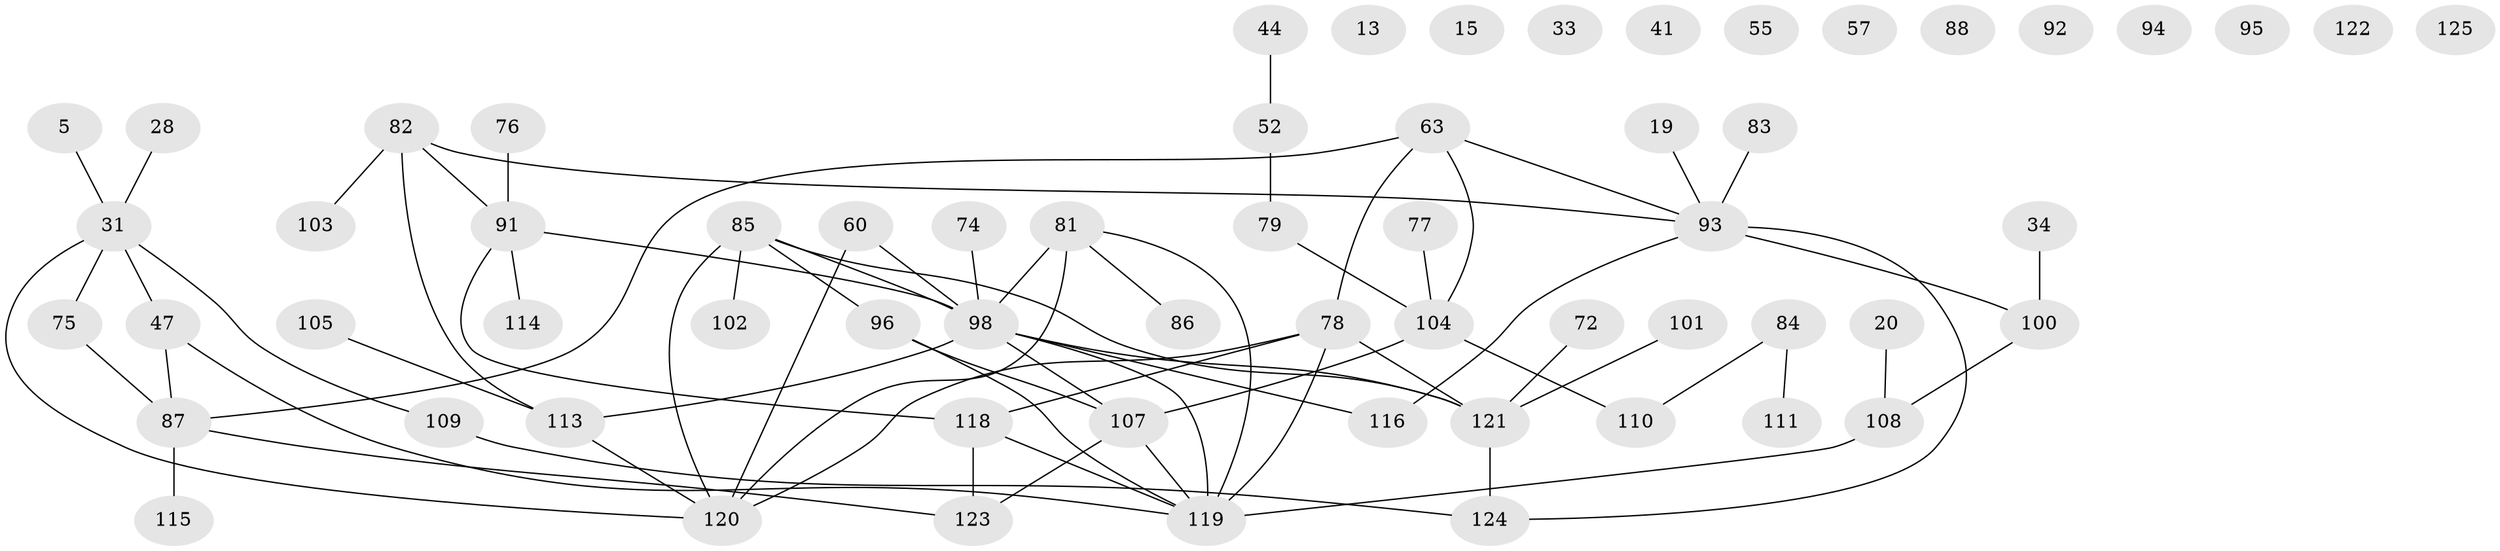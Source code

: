 // original degree distribution, {5: 0.064, 6: 0.024, 3: 0.24, 1: 0.224, 2: 0.224, 4: 0.128, 0: 0.096}
// Generated by graph-tools (version 1.1) at 2025/39/03/09/25 04:39:40]
// undirected, 62 vertices, 73 edges
graph export_dot {
graph [start="1"]
  node [color=gray90,style=filled];
  5;
  13;
  15;
  19;
  20;
  28;
  31 [super="+22"];
  33;
  34;
  41;
  44;
  47 [super="+8"];
  52;
  55;
  57;
  60;
  63 [super="+56"];
  72;
  74;
  75 [super="+58"];
  76;
  77;
  78 [super="+27+39+10+70"];
  79;
  81 [super="+42"];
  82;
  83;
  84;
  85 [super="+43+69+68"];
  86;
  87 [super="+29+62+67+7+14"];
  88;
  91 [super="+50"];
  92;
  93 [super="+89"];
  94;
  95;
  96;
  98 [super="+3+97"];
  100 [super="+64"];
  101;
  102;
  103;
  104 [super="+1+65+46+18"];
  105;
  107 [super="+38+80"];
  108;
  109;
  110;
  111;
  113;
  114;
  115;
  116 [super="+45"];
  118 [super="+32"];
  119 [super="+106+71+90"];
  120 [super="+30+54+12+117"];
  121 [super="+35+112+99"];
  122;
  123 [super="+11"];
  124;
  125;
  5 -- 31;
  19 -- 93;
  20 -- 108;
  28 -- 31;
  31 -- 47 [weight=2];
  31 -- 109;
  31 -- 75 [weight=2];
  31 -- 120;
  34 -- 100;
  44 -- 52;
  47 -- 87;
  47 -- 119;
  52 -- 79;
  60 -- 98;
  60 -- 120;
  63 -- 78;
  63 -- 104;
  63 -- 93;
  63 -- 87;
  72 -- 121;
  74 -- 98;
  75 -- 87;
  76 -- 91;
  77 -- 104;
  78 -- 120 [weight=2];
  78 -- 118;
  78 -- 121 [weight=2];
  78 -- 119 [weight=2];
  79 -- 104;
  81 -- 98 [weight=2];
  81 -- 86;
  81 -- 119;
  81 -- 120;
  82 -- 93;
  82 -- 103;
  82 -- 113;
  82 -- 91;
  83 -- 93;
  84 -- 110;
  84 -- 111;
  85 -- 96;
  85 -- 120 [weight=2];
  85 -- 121;
  85 -- 102;
  85 -- 98;
  87 -- 123;
  87 -- 115;
  91 -- 98;
  91 -- 118;
  91 -- 114;
  93 -- 100 [weight=2];
  93 -- 116;
  93 -- 124;
  96 -- 107;
  96 -- 119;
  98 -- 116;
  98 -- 113;
  98 -- 121 [weight=2];
  98 -- 107;
  98 -- 119;
  100 -- 108 [weight=2];
  101 -- 121;
  104 -- 107;
  104 -- 110;
  105 -- 113;
  107 -- 123 [weight=2];
  107 -- 119;
  108 -- 119;
  109 -- 124;
  113 -- 120;
  118 -- 123 [weight=2];
  118 -- 119;
  121 -- 124;
}
